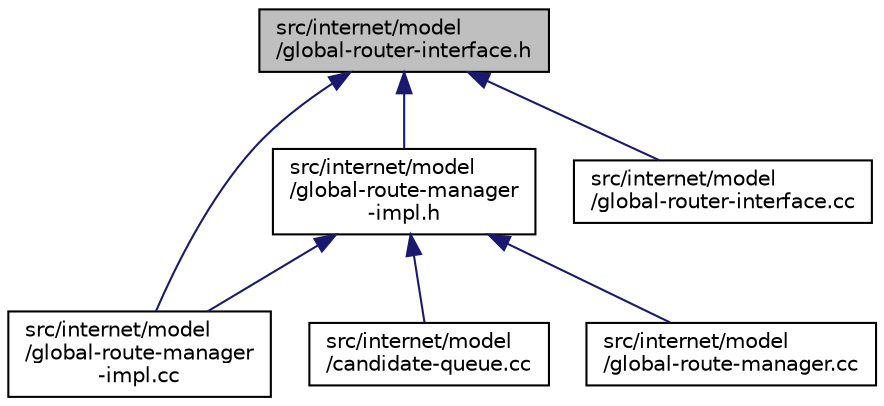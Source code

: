 digraph "src/internet/model/global-router-interface.h"
{
 // LATEX_PDF_SIZE
  edge [fontname="Helvetica",fontsize="10",labelfontname="Helvetica",labelfontsize="10"];
  node [fontname="Helvetica",fontsize="10",shape=record];
  Node1 [label="src/internet/model\l/global-router-interface.h",height=0.2,width=0.4,color="black", fillcolor="grey75", style="filled", fontcolor="black",tooltip=" "];
  Node1 -> Node2 [dir="back",color="midnightblue",fontsize="10",style="solid",fontname="Helvetica"];
  Node2 [label="src/internet/model\l/global-route-manager\l-impl.cc",height=0.2,width=0.4,color="black", fillcolor="white", style="filled",URL="$global-route-manager-impl_8cc.html",tooltip=" "];
  Node1 -> Node3 [dir="back",color="midnightblue",fontsize="10",style="solid",fontname="Helvetica"];
  Node3 [label="src/internet/model\l/global-route-manager\l-impl.h",height=0.2,width=0.4,color="black", fillcolor="white", style="filled",URL="$global-route-manager-impl_8h.html",tooltip=" "];
  Node3 -> Node4 [dir="back",color="midnightblue",fontsize="10",style="solid",fontname="Helvetica"];
  Node4 [label="src/internet/model\l/candidate-queue.cc",height=0.2,width=0.4,color="black", fillcolor="white", style="filled",URL="$candidate-queue_8cc.html",tooltip=" "];
  Node3 -> Node2 [dir="back",color="midnightblue",fontsize="10",style="solid",fontname="Helvetica"];
  Node3 -> Node5 [dir="back",color="midnightblue",fontsize="10",style="solid",fontname="Helvetica"];
  Node5 [label="src/internet/model\l/global-route-manager.cc",height=0.2,width=0.4,color="black", fillcolor="white", style="filled",URL="$global-route-manager_8cc.html",tooltip=" "];
  Node1 -> Node6 [dir="back",color="midnightblue",fontsize="10",style="solid",fontname="Helvetica"];
  Node6 [label="src/internet/model\l/global-router-interface.cc",height=0.2,width=0.4,color="black", fillcolor="white", style="filled",URL="$global-router-interface_8cc.html",tooltip=" "];
}
